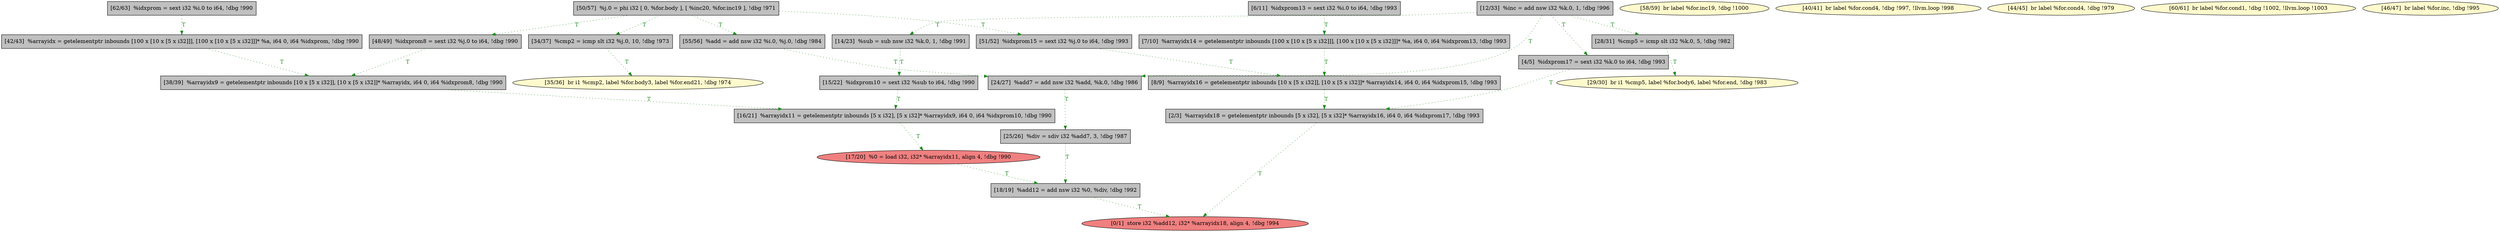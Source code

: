 
digraph G {


node631 [fillcolor=grey,label="[55/56]  %add = add nsw i32 %i.0, %j.0, !dbg !984",shape=rectangle,style=filled ]
node630 [fillcolor=lemonchiffon,label="[58/59]  br label %for.inc19, !dbg !1000",shape=ellipse,style=filled ]
node627 [fillcolor=grey,label="[51/52]  %idxprom15 = sext i32 %j.0 to i64, !dbg !993",shape=rectangle,style=filled ]
node628 [fillcolor=grey,label="[50/57]  %j.0 = phi i32 [ 0, %for.body ], [ %inc20, %for.inc19 ], !dbg !971",shape=rectangle,style=filled ]
node626 [fillcolor=grey,label="[24/27]  %add7 = add nsw i32 %add, %k.0, !dbg !986",shape=rectangle,style=filled ]
node625 [fillcolor=grey,label="[62/63]  %idxprom = sext i32 %i.0 to i64, !dbg !990",shape=rectangle,style=filled ]
node624 [fillcolor=grey,label="[25/26]  %div = sdiv i32 %add7, 3, !dbg !987",shape=rectangle,style=filled ]
node621 [fillcolor=grey,label="[4/5]  %idxprom17 = sext i32 %k.0 to i64, !dbg !993",shape=rectangle,style=filled ]
node618 [fillcolor=grey,label="[7/10]  %arrayidx14 = getelementptr inbounds [100 x [10 x [5 x i32]]], [100 x [10 x [5 x i32]]]* %a, i64 0, i64 %idxprom13, !dbg !993",shape=rectangle,style=filled ]
node619 [fillcolor=lightcoral,label="[0/1]  store i32 %add12, i32* %arrayidx18, align 4, !dbg !994",shape=ellipse,style=filled ]
node616 [fillcolor=grey,label="[6/11]  %idxprom13 = sext i32 %i.0 to i64, !dbg !993",shape=rectangle,style=filled ]
node605 [fillcolor=lemonchiffon,label="[35/36]  br i1 %cmp2, label %for.body3, label %for.end21, !dbg !974",shape=ellipse,style=filled ]
node604 [fillcolor=grey,label="[28/31]  %cmp5 = icmp slt i32 %k.0, 5, !dbg !982",shape=rectangle,style=filled ]
node603 [fillcolor=grey,label="[38/39]  %arrayidx9 = getelementptr inbounds [10 x [5 x i32]], [10 x [5 x i32]]* %arrayidx, i64 0, i64 %idxprom8, !dbg !990",shape=rectangle,style=filled ]
node608 [fillcolor=grey,label="[42/43]  %arrayidx = getelementptr inbounds [100 x [10 x [5 x i32]]], [100 x [10 x [5 x i32]]]* %a, i64 0, i64 %idxprom, !dbg !990",shape=rectangle,style=filled ]
node606 [fillcolor=grey,label="[8/9]  %arrayidx16 = getelementptr inbounds [10 x [5 x i32]], [10 x [5 x i32]]* %arrayidx14, i64 0, i64 %idxprom15, !dbg !993",shape=rectangle,style=filled ]
node607 [fillcolor=lemonchiffon,label="[40/41]  br label %for.cond4, !dbg !997, !llvm.loop !998",shape=ellipse,style=filled ]
node611 [fillcolor=lemonchiffon,label="[44/45]  br label %for.cond4, !dbg !979",shape=ellipse,style=filled ]
node629 [fillcolor=lemonchiffon,label="[29/30]  br i1 %cmp5, label %for.body6, label %for.end, !dbg !983",shape=ellipse,style=filled ]
node622 [fillcolor=grey,label="[15/22]  %idxprom10 = sext i32 %sub to i64, !dbg !990",shape=rectangle,style=filled ]
node609 [fillcolor=grey,label="[12/33]  %inc = add nsw i32 %k.0, 1, !dbg !996",shape=rectangle,style=filled ]
node612 [fillcolor=grey,label="[16/21]  %arrayidx11 = getelementptr inbounds [5 x i32], [5 x i32]* %arrayidx9, i64 0, i64 %idxprom10, !dbg !990",shape=rectangle,style=filled ]
node615 [fillcolor=lemonchiffon,label="[60/61]  br label %for.cond1, !dbg !1002, !llvm.loop !1003",shape=ellipse,style=filled ]
node610 [fillcolor=grey,label="[18/19]  %add12 = add nsw i32 %0, %div, !dbg !992",shape=rectangle,style=filled ]
node623 [fillcolor=grey,label="[14/23]  %sub = sub nsw i32 %k.0, 1, !dbg !991",shape=rectangle,style=filled ]
node620 [fillcolor=grey,label="[2/3]  %arrayidx18 = getelementptr inbounds [5 x i32], [5 x i32]* %arrayidx16, i64 0, i64 %idxprom17, !dbg !993",shape=rectangle,style=filled ]
node613 [fillcolor=grey,label="[48/49]  %idxprom8 = sext i32 %j.0 to i64, !dbg !990",shape=rectangle,style=filled ]
node602 [fillcolor=grey,label="[34/37]  %cmp2 = icmp slt i32 %j.0, 10, !dbg !973",shape=rectangle,style=filled ]
node614 [fillcolor=lemonchiffon,label="[46/47]  br label %for.inc, !dbg !995",shape=ellipse,style=filled ]
node617 [fillcolor=lightcoral,label="[17/20]  %0 = load i32, i32* %arrayidx11, align 4, !dbg !990",shape=ellipse,style=filled ]

node631->node626 [style=dotted,color=forestgreen,label="T",fontcolor=forestgreen ]
node626->node624 [style=dotted,color=forestgreen,label="T",fontcolor=forestgreen ]
node627->node606 [style=dotted,color=forestgreen,label="T",fontcolor=forestgreen ]
node628->node631 [style=dotted,color=forestgreen,label="T",fontcolor=forestgreen ]
node602->node605 [style=dotted,color=forestgreen,label="T",fontcolor=forestgreen ]
node624->node610 [style=dotted,color=forestgreen,label="T",fontcolor=forestgreen ]
node608->node603 [style=dotted,color=forestgreen,label="T",fontcolor=forestgreen ]
node625->node608 [style=dotted,color=forestgreen,label="T",fontcolor=forestgreen ]
node621->node620 [style=dotted,color=forestgreen,label="T",fontcolor=forestgreen ]
node609->node626 [style=dotted,color=forestgreen,label="T",fontcolor=forestgreen ]
node628->node613 [style=dotted,color=forestgreen,label="T",fontcolor=forestgreen ]
node617->node610 [style=dotted,color=forestgreen,label="T",fontcolor=forestgreen ]
node610->node619 [style=dotted,color=forestgreen,label="T",fontcolor=forestgreen ]
node603->node612 [style=dotted,color=forestgreen,label="T",fontcolor=forestgreen ]
node628->node627 [style=dotted,color=forestgreen,label="T",fontcolor=forestgreen ]
node604->node629 [style=dotted,color=forestgreen,label="T",fontcolor=forestgreen ]
node623->node622 [style=dotted,color=forestgreen,label="T",fontcolor=forestgreen ]
node613->node603 [style=dotted,color=forestgreen,label="T",fontcolor=forestgreen ]
node609->node623 [style=dotted,color=forestgreen,label="T",fontcolor=forestgreen ]
node612->node617 [style=dotted,color=forestgreen,label="T",fontcolor=forestgreen ]
node622->node612 [style=dotted,color=forestgreen,label="T",fontcolor=forestgreen ]
node606->node620 [style=dotted,color=forestgreen,label="T",fontcolor=forestgreen ]
node616->node618 [style=dotted,color=forestgreen,label="T",fontcolor=forestgreen ]
node620->node619 [style=dotted,color=forestgreen,label="T",fontcolor=forestgreen ]
node609->node604 [style=dotted,color=forestgreen,label="T",fontcolor=forestgreen ]
node609->node621 [style=dotted,color=forestgreen,label="T",fontcolor=forestgreen ]
node618->node606 [style=dotted,color=forestgreen,label="T",fontcolor=forestgreen ]
node628->node602 [style=dotted,color=forestgreen,label="T",fontcolor=forestgreen ]


}
